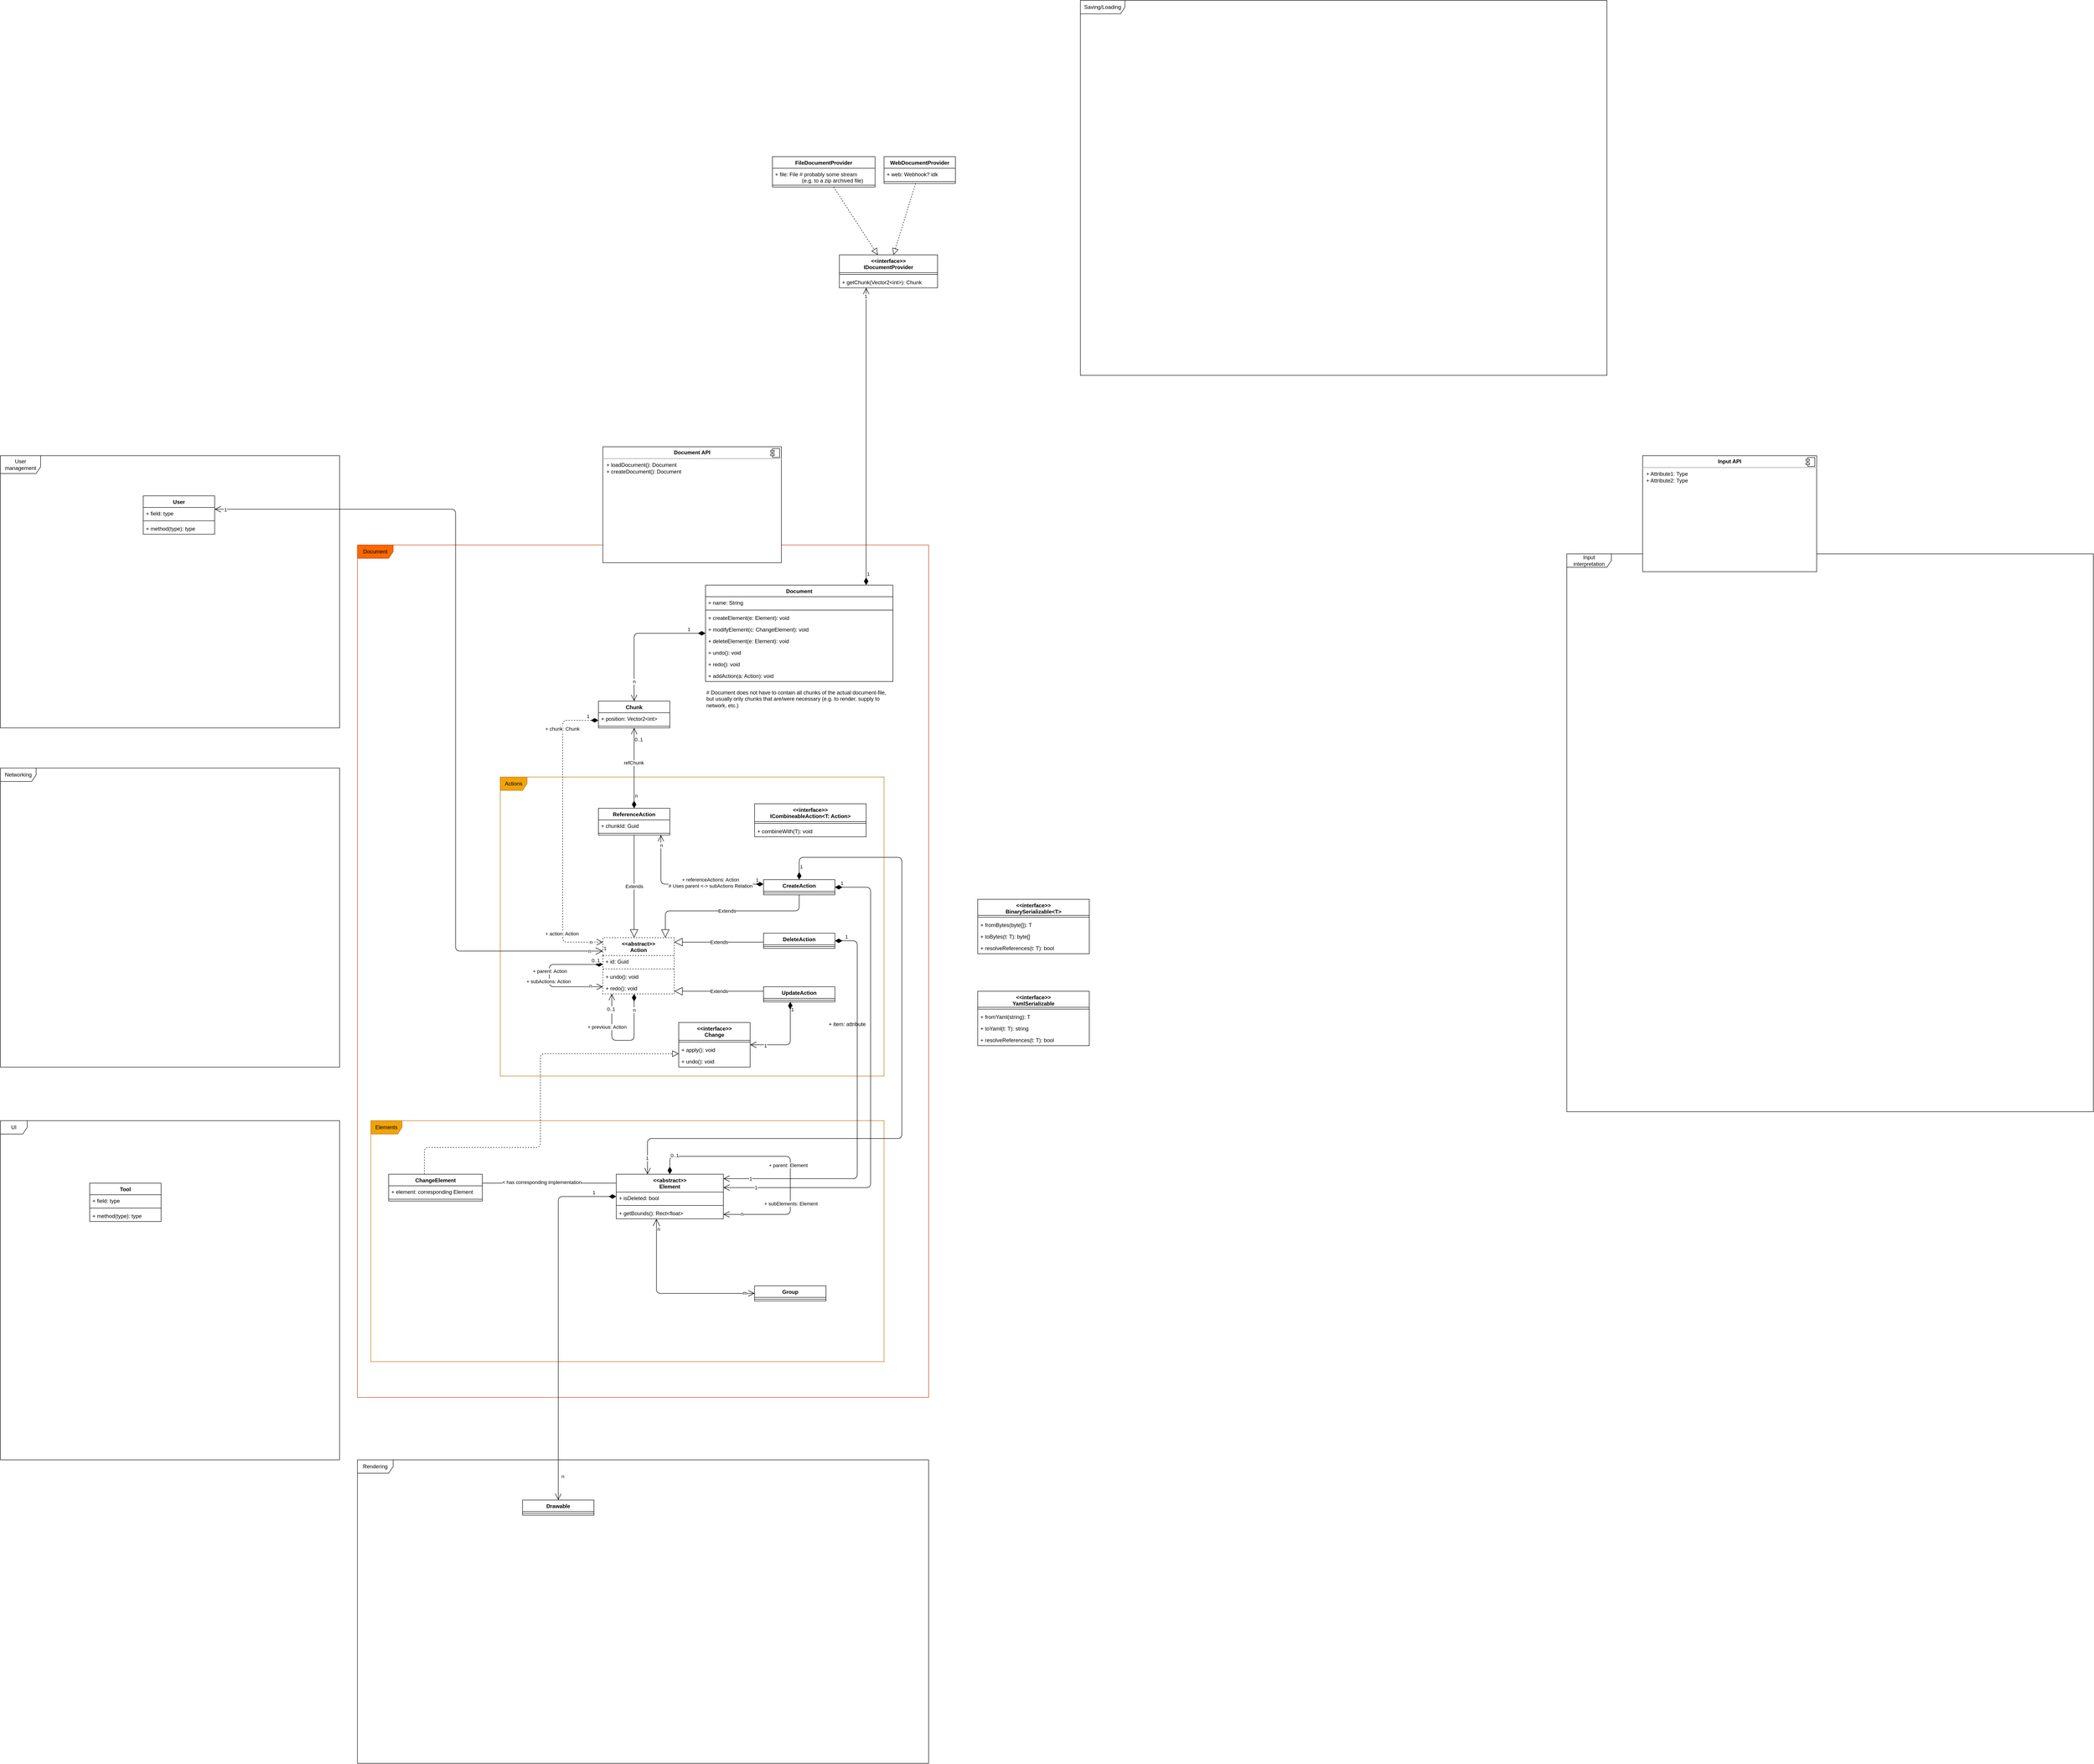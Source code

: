 <mxfile
  version="14.7.4"
  type="embed"
><diagram id="23iRSUPoRavnBvh4doch" name="Page-1"><mxGraphModel
      dx="4006"
      dy="3493"
      grid="1"
      gridSize="10"
      guides="1"
      tooltips="1"
      connect="1"
      arrows="1"
      fold="1"
      page="0"
      pageScale="1"
      pageWidth="827"
      pageHeight="1169"
      math="0"
      shadow="0"
    ><root><mxCell id="0" /><mxCell id="1" parent="0" /><mxCell
          id="101"
          value="Document"
          style="shape=umlFrame;whiteSpace=wrap;html=1;width=80;height=30;fillColor=#fa6800;strokeColor=#C73500;fontColor=#000000;"
          parent="1"
          vertex="1"
        ><mxGeometry
            x="-520"
            y="-530"
            width="1280"
            height="1910"
            as="geometry"
          /></mxCell><mxCell
          id="161"
          value="Elements"
          style="shape=umlFrame;whiteSpace=wrap;html=1;width=70;height=30;fillColor=#f0a30a;strokeColor=#BD7000;fontColor=#000000;"
          parent="1"
          vertex="1"
        ><mxGeometry
            x="-490"
            y="760"
            width="1150"
            height="540"
            as="geometry"
          /></mxCell><mxCell
          id="156"
          value="Input interpretation"
          style="shape=umlFrame;whiteSpace=wrap;html=1;width=100;height=30;"
          parent="1"
          vertex="1"
        ><mxGeometry
            x="2190"
            y="-510"
            width="1180"
            height="1250"
            as="geometry"
          /></mxCell><mxCell
          id="96"
          value="Rendering"
          style="shape=umlFrame;whiteSpace=wrap;html=1;width=80;height=30;"
          parent="1"
          vertex="1"
        ><mxGeometry
            x="-520"
            y="1520"
            width="1280"
            height="680"
            as="geometry"
          /></mxCell><mxCell
          id="94"
          value="Actions"
          style="shape=umlFrame;whiteSpace=wrap;html=1;fillColor=#f0a30a;strokeColor=#BD7000;fontColor=#000000;"
          parent="1"
          vertex="1"
        ><mxGeometry
            x="-200"
            y="-10"
            width="860"
            height="670"
            as="geometry"
          /></mxCell><mxCell
          id="2"
          value="&lt;&lt;abstract&gt;&gt;&#10;Action"
          style="swimlane;fontStyle=1;align=center;verticalAlign=top;childLayout=stackLayout;horizontal=1;startSize=40;horizontalStack=0;resizeParent=1;resizeParentMax=0;resizeLast=0;collapsible=1;marginBottom=0;dashed=1;"
          parent="1"
          vertex="1"
        ><mxGeometry
            x="30"
            y="350"
            width="160"
            height="126"
            as="geometry"
          /></mxCell><mxCell
          id="3"
          value="+ id: Guid"
          style="text;strokeColor=none;fillColor=none;align=left;verticalAlign=top;spacingLeft=4;spacingRight=4;overflow=hidden;rotatable=0;points=[[0,0.5],[1,0.5]];portConstraint=eastwest;"
          parent="2"
          vertex="1"
        ><mxGeometry
            y="40"
            width="160"
            height="26"
            as="geometry"
          /></mxCell><mxCell
          id="4"
          value=""
          style="line;strokeWidth=1;fillColor=none;align=left;verticalAlign=middle;spacingTop=-1;spacingLeft=3;spacingRight=3;rotatable=0;labelPosition=right;points=[];portConstraint=eastwest;dashed=1;"
          parent="2"
          vertex="1"
        ><mxGeometry
            y="66"
            width="160"
            height="8"
            as="geometry"
          /></mxCell><mxCell
          id="5"
          value="+ undo(): void"
          style="text;strokeColor=none;fillColor=none;align=left;verticalAlign=top;spacingLeft=4;spacingRight=4;overflow=hidden;rotatable=0;points=[[0,0.5],[1,0.5]];portConstraint=eastwest;"
          parent="2"
          vertex="1"
        ><mxGeometry
            y="74"
            width="160"
            height="26"
            as="geometry"
          /></mxCell><mxCell
          id="32"
          value="+ redo(): void"
          style="text;strokeColor=none;fillColor=none;align=left;verticalAlign=top;spacingLeft=4;spacingRight=4;overflow=hidden;rotatable=0;points=[[0,0.5],[1,0.5]];portConstraint=eastwest;"
          parent="2"
          vertex="1"
        ><mxGeometry
            y="100"
            width="160"
            height="26"
            as="geometry"
          /></mxCell><mxCell
          id="6"
          value="ReferenceAction"
          style="swimlane;fontStyle=1;align=center;verticalAlign=top;childLayout=stackLayout;horizontal=1;startSize=26;horizontalStack=0;resizeParent=1;resizeParentMax=0;resizeLast=0;collapsible=1;marginBottom=0;"
          parent="1"
          vertex="1"
        ><mxGeometry
            x="20"
            y="60"
            width="160"
            height="60"
            as="geometry"
          /></mxCell><mxCell
          id="190"
          value="+ chunkId: Guid"
          style="text;strokeColor=none;fillColor=none;align=left;verticalAlign=top;spacingLeft=4;spacingRight=4;overflow=hidden;rotatable=0;points=[[0,0.5],[1,0.5]];portConstraint=eastwest;"
          vertex="1"
          parent="6"
        ><mxGeometry
            y="26"
            width="160"
            height="26"
            as="geometry"
          /></mxCell><mxCell
          id="8"
          value=""
          style="line;strokeWidth=1;fillColor=none;align=left;verticalAlign=middle;spacingTop=-1;spacingLeft=3;spacingRight=3;rotatable=0;labelPosition=right;points=[];portConstraint=eastwest;"
          parent="6"
          vertex="1"
        ><mxGeometry
            y="52"
            width="160"
            height="8"
            as="geometry"
          /></mxCell><mxCell
          id="10"
          value="CreateAction"
          style="swimlane;fontStyle=1;align=center;verticalAlign=top;childLayout=stackLayout;horizontal=1;startSize=26;horizontalStack=0;resizeParent=1;resizeParentMax=0;resizeLast=0;collapsible=1;marginBottom=0;"
          parent="1"
          vertex="1"
        ><mxGeometry
            x="390"
            y="220"
            width="160"
            height="34"
            as="geometry"
          /></mxCell><mxCell
          id="12"
          value=""
          style="line;strokeWidth=1;fillColor=none;align=left;verticalAlign=middle;spacingTop=-1;spacingLeft=3;spacingRight=3;rotatable=0;labelPosition=right;points=[];portConstraint=eastwest;"
          parent="10"
          vertex="1"
        ><mxGeometry
            y="26"
            width="160"
            height="8"
            as="geometry"
          /></mxCell><mxCell
          id="14"
          value="UpdateAction"
          style="swimlane;fontStyle=1;align=center;verticalAlign=top;childLayout=stackLayout;horizontal=1;startSize=26;horizontalStack=0;resizeParent=1;resizeParentMax=0;resizeLast=0;collapsible=1;marginBottom=0;"
          parent="1"
          vertex="1"
        ><mxGeometry
            x="390"
            y="460"
            width="160"
            height="34"
            as="geometry"
          /></mxCell><mxCell
          id="16"
          value=""
          style="line;strokeWidth=1;fillColor=none;align=left;verticalAlign=middle;spacingTop=-1;spacingLeft=3;spacingRight=3;rotatable=0;labelPosition=right;points=[];portConstraint=eastwest;"
          parent="14"
          vertex="1"
        ><mxGeometry
            y="26"
            width="160"
            height="8"
            as="geometry"
          /></mxCell><mxCell
          id="18"
          value="DeleteAction"
          style="swimlane;fontStyle=1;align=center;verticalAlign=top;childLayout=stackLayout;horizontal=1;startSize=26;horizontalStack=0;resizeParent=1;resizeParentMax=0;resizeLast=0;collapsible=1;marginBottom=0;"
          parent="1"
          vertex="1"
        ><mxGeometry
            x="390"
            y="340"
            width="160"
            height="34"
            as="geometry"
          /></mxCell><mxCell
          id="20"
          value=""
          style="line;strokeWidth=1;fillColor=none;align=left;verticalAlign=middle;spacingTop=-1;spacingLeft=3;spacingRight=3;rotatable=0;labelPosition=right;points=[];portConstraint=eastwest;"
          parent="18"
          vertex="1"
        ><mxGeometry
            y="26"
            width="160"
            height="8"
            as="geometry"
          /></mxCell><mxCell
          id="24"
          value="Extends"
          style="endArrow=block;endSize=16;endFill=0;html=1;edgeStyle=orthogonalEdgeStyle;"
          parent="1"
          source="18"
          target="2"
          edge="1"
        ><mxGeometry width="160" relative="1" as="geometry"><mxPoint
              x="140"
              y="450"
              as="sourcePoint"
            /><mxPoint x="200" y="362" as="targetPoint" /><Array
              as="points"
            ><mxPoint x="350" y="360" /><mxPoint
                x="350"
                y="360"
              /></Array></mxGeometry></mxCell><mxCell
          id="25"
          value="Extends"
          style="endArrow=block;endSize=16;endFill=0;html=1;edgeStyle=orthogonalEdgeStyle;"
          parent="1"
          source="10"
          target="2"
          edge="1"
        ><mxGeometry width="160" relative="1" as="geometry"><mxPoint
              x="400"
              y="371.5"
              as="sourcePoint"
            /><mxPoint x="210" y="371.5" as="targetPoint" /><Array
              as="points"
            ><mxPoint x="470" y="290" /><mxPoint
                x="170"
                y="290"
              /></Array></mxGeometry></mxCell><mxCell
          id="26"
          value="Extends"
          style="endArrow=block;endSize=16;endFill=0;html=1;edgeStyle=orthogonalEdgeStyle;"
          parent="1"
          source="14"
          target="2"
          edge="1"
        ><mxGeometry width="160" relative="1" as="geometry"><mxPoint
              x="380"
              y="470"
              as="sourcePoint"
            /><mxPoint x="210" y="371.5" as="targetPoint" /><Array
              as="points"
            ><mxPoint x="240" y="470" /><mxPoint
                x="240"
                y="470"
              /></Array></mxGeometry></mxCell><mxCell
          id="37"
          value="&lt;&lt;interface&gt;&gt;&#10;ICombineableAction&lt;T: Action&gt;"
          style="swimlane;fontStyle=1;align=center;verticalAlign=top;childLayout=stackLayout;horizontal=1;startSize=40;horizontalStack=0;resizeParent=1;resizeParentMax=0;resizeLast=0;collapsible=1;marginBottom=0;"
          parent="1"
          vertex="1"
        ><mxGeometry
            x="370"
            y="50"
            width="250"
            height="74"
            as="geometry"
          /></mxCell><mxCell
          id="39"
          value=""
          style="line;strokeWidth=1;fillColor=none;align=left;verticalAlign=middle;spacingTop=-1;spacingLeft=3;spacingRight=3;rotatable=0;labelPosition=right;points=[];portConstraint=eastwest;"
          parent="37"
          vertex="1"
        ><mxGeometry
            y="40"
            width="250"
            height="8"
            as="geometry"
          /></mxCell><mxCell
          id="40"
          value="+ combineWith(T): void"
          style="text;strokeColor=none;fillColor=none;align=left;verticalAlign=top;spacingLeft=4;spacingRight=4;overflow=hidden;rotatable=0;points=[[0,0.5],[1,0.5]];portConstraint=eastwest;"
          parent="37"
          vertex="1"
        ><mxGeometry
            y="48"
            width="250"
            height="26"
            as="geometry"
          /></mxCell><mxCell
          id="30"
          value="0..1"
          style="endArrow=open;html=1;endSize=12;startArrow=diamondThin;startSize=14;startFill=1;edgeStyle=orthogonalEdgeStyle;align=left;verticalAlign=bottom;"
          parent="1"
          source="2"
          target="2"
          edge="1"
        ><mxGeometry x="-0.815" relative="1" as="geometry"><mxPoint
              x="260"
              y="370"
              as="sourcePoint"
            /><mxPoint x="10" y="480" as="targetPoint" /><Array
              as="points"
            ><mxPoint x="-90" y="410" /><mxPoint
                x="-90"
                y="460"
              /></Array><mxPoint as="offset" /></mxGeometry></mxCell><mxCell
          id="31"
          value="+ subActions: Action"
          style="edgeLabel;html=1;align=center;verticalAlign=middle;resizable=0;points=[];"
          parent="30"
          vertex="1"
          connectable="0"
        ><mxGeometry x="0.086" y="-2" relative="1" as="geometry"><mxPoint
              as="offset"
            /></mxGeometry></mxCell><mxCell
          id="46"
          value="n"
          style="edgeLabel;html=1;align=center;verticalAlign=middle;resizable=0;points=[];"
          parent="30"
          vertex="1"
          connectable="0"
        ><mxGeometry x="0.858" y="2" relative="1" as="geometry"><mxPoint
              x="-8"
              as="offset"
            /></mxGeometry></mxCell><mxCell
          id="65"
          value="+ parent: Action"
          style="edgeLabel;html=1;align=center;verticalAlign=middle;resizable=0;points=[];"
          parent="30"
          vertex="1"
          connectable="0"
        ><mxGeometry x="-0.072" y="1" relative="1" as="geometry"><mxPoint
              as="offset"
            /></mxGeometry></mxCell><mxCell
          id="47"
          value=""
          style="endArrow=open;html=1;endSize=12;startArrow=diamondThin;startSize=14;startFill=1;edgeStyle=orthogonalEdgeStyle;align=left;verticalAlign=bottom;"
          parent="1"
          source="2"
          target="2"
          edge="1"
        ><mxGeometry x="-0.346" relative="1" as="geometry"><mxPoint
              x="-70"
              y="360"
              as="sourcePoint"
            /><mxPoint x="90" y="360" as="targetPoint" /><Array
              as="points"
            ><mxPoint x="100" y="580" /><mxPoint
                x="50"
                y="580"
              /></Array><mxPoint as="offset" /></mxGeometry></mxCell><mxCell
          id="48"
          value="+ previous: Action"
          style="edgeLabel;html=1;align=center;verticalAlign=middle;resizable=0;points=[];"
          parent="47"
          vertex="1"
          connectable="0"
        ><mxGeometry x="0.062" relative="1" as="geometry"><mxPoint
              x="-28"
              y="-30"
              as="offset"
            /></mxGeometry></mxCell><mxCell
          id="49"
          value="n"
          style="edgeLabel;html=1;align=center;verticalAlign=middle;resizable=0;points=[];"
          parent="47"
          vertex="1"
          connectable="0"
        ><mxGeometry x="-0.839" relative="1" as="geometry"><mxPoint
              y="15"
              as="offset"
            /></mxGeometry></mxCell><mxCell
          id="50"
          value="1"
          style="edgeLabel;html=1;align=center;verticalAlign=middle;resizable=0;points=[];"
          parent="47"
          vertex="1"
          connectable="0"
        ><mxGeometry x="0.796" y="1" relative="1" as="geometry"><mxPoint
              y="10"
              as="offset"
            /></mxGeometry></mxCell><mxCell
          id="64"
          value="0..1"
          style="edgeLabel;html=1;align=center;verticalAlign=middle;resizable=0;points=[];"
          parent="47"
          vertex="1"
          connectable="0"
        ><mxGeometry x="0.738" y="2" relative="1" as="geometry"><mxPoint
              as="offset"
            /></mxGeometry></mxCell><mxCell
          id="51"
          value="Chunk"
          style="swimlane;fontStyle=1;align=center;verticalAlign=top;childLayout=stackLayout;horizontal=1;startSize=26;horizontalStack=0;resizeParent=1;resizeParentMax=0;resizeLast=0;collapsible=1;marginBottom=0;"
          parent="1"
          vertex="1"
        ><mxGeometry
            x="20"
            y="-180"
            width="160"
            height="60"
            as="geometry"
          /></mxCell><mxCell
          id="52"
          value="+ position: Vector2&lt;int&gt;"
          style="text;strokeColor=none;fillColor=none;align=left;verticalAlign=top;spacingLeft=4;spacingRight=4;overflow=hidden;rotatable=0;points=[[0,0.5],[1,0.5]];portConstraint=eastwest;"
          parent="51"
          vertex="1"
        ><mxGeometry
            y="26"
            width="160"
            height="26"
            as="geometry"
          /></mxCell><mxCell
          id="53"
          value=""
          style="line;strokeWidth=1;fillColor=none;align=left;verticalAlign=middle;spacingTop=-1;spacingLeft=3;spacingRight=3;rotatable=0;labelPosition=right;points=[];portConstraint=eastwest;"
          parent="51"
          vertex="1"
        ><mxGeometry
            y="52"
            width="160"
            height="8"
            as="geometry"
          /></mxCell><mxCell
          id="55"
          value="Extends"
          style="endArrow=block;endSize=16;endFill=0;html=1;edgeStyle=orthogonalEdgeStyle;"
          parent="1"
          source="6"
          target="2"
          edge="1"
        ><mxGeometry width="160" relative="1" as="geometry"><mxPoint
              x="-70"
              y="170"
              as="sourcePoint"
            /><mxPoint x="-70" y="450" as="targetPoint" /><Array
              as="points"
            ><mxPoint x="100" y="300" /><mxPoint
                x="100"
                y="300"
              /></Array></mxGeometry></mxCell><mxCell
          id="56"
          value="n"
          style="endArrow=open;html=1;endSize=12;startArrow=diamondThin;startSize=14;startFill=1;edgeStyle=orthogonalEdgeStyle;align=left;verticalAlign=bottom;"
          parent="1"
          source="6"
          target="51"
          edge="1"
        ><mxGeometry x="-0.783" relative="1" as="geometry"><mxPoint
              x="60"
              y="-60"
              as="sourcePoint"
            /><mxPoint x="270" y="-150" as="targetPoint" /><mxPoint
              as="offset"
            /></mxGeometry></mxCell><mxCell
          id="59"
          value="0..1"
          style="edgeLabel;html=1;align=center;verticalAlign=middle;resizable=0;points=[];"
          parent="56"
          vertex="1"
          connectable="0"
        ><mxGeometry x="0.715" relative="1" as="geometry"><mxPoint
              x="10"
              as="offset"
            /></mxGeometry></mxCell><mxCell
          id="87"
          value="refChunk"
          style="edgeLabel;html=1;align=center;verticalAlign=middle;resizable=0;points=[];"
          parent="56"
          vertex="1"
          connectable="0"
        ><mxGeometry x="0.141" y="1" relative="1" as="geometry"><mxPoint
              as="offset"
            /></mxGeometry></mxCell><mxCell
          id="57"
          value="1"
          style="endArrow=open;html=1;endSize=12;startArrow=diamondThin;startSize=14;startFill=1;edgeStyle=orthogonalEdgeStyle;align=left;verticalAlign=bottom;dashed=1;"
          parent="1"
          source="51"
          target="2"
          edge="1"
        ><mxGeometry x="-0.915" relative="1" as="geometry"><mxPoint
              x="80"
              y="10"
              as="sourcePoint"
            /><mxPoint x="240" y="10" as="targetPoint" /><Array
              as="points"
            ><mxPoint x="-60" y="-137" /><mxPoint
                x="-60"
                y="360"
              /></Array><mxPoint as="offset" /></mxGeometry></mxCell><mxCell
          id="58"
          value="n"
          style="edgeLabel;html=1;align=center;verticalAlign=middle;resizable=0;points=[];"
          parent="57"
          vertex="1"
          connectable="0"
        ><mxGeometry x="0.918" relative="1" as="geometry"><mxPoint
              as="offset"
            /></mxGeometry></mxCell><mxCell
          id="66"
          value="+ chunk: Chunk"
          style="edgeLabel;html=1;align=center;verticalAlign=middle;resizable=0;points=[];"
          parent="57"
          vertex="1"
          connectable="0"
        ><mxGeometry x="-0.705" y="-1" relative="1" as="geometry"><mxPoint
              as="offset"
            /></mxGeometry></mxCell><mxCell
          id="67"
          value="+ action: Action"
          style="edgeLabel;html=1;align=center;verticalAlign=middle;resizable=0;points=[];"
          parent="57"
          vertex="1"
          connectable="0"
        ><mxGeometry x="0.671" y="-2" relative="1" as="geometry"><mxPoint
              as="offset"
            /></mxGeometry></mxCell><mxCell
          id="68"
          value="&lt;&lt;abstract&gt;&gt;&#10;Element"
          style="swimlane;fontStyle=1;align=center;verticalAlign=top;childLayout=stackLayout;horizontal=1;startSize=40;horizontalStack=0;resizeParent=1;resizeParentMax=0;resizeLast=0;collapsible=1;marginBottom=0;"
          parent="1"
          vertex="1"
        ><mxGeometry
            x="60"
            y="880"
            width="240"
            height="100"
            as="geometry"
          /></mxCell><mxCell
          id="138"
          value="+ isDeleted: bool"
          style="text;strokeColor=none;fillColor=none;align=left;verticalAlign=top;spacingLeft=4;spacingRight=4;overflow=hidden;rotatable=0;points=[[0,0.5],[1,0.5]];portConstraint=eastwest;"
          parent="68"
          vertex="1"
        ><mxGeometry
            y="40"
            width="240"
            height="26"
            as="geometry"
          /></mxCell><mxCell
          id="70"
          value=""
          style="line;strokeWidth=1;fillColor=none;align=left;verticalAlign=middle;spacingTop=-1;spacingLeft=3;spacingRight=3;rotatable=0;labelPosition=right;points=[];portConstraint=eastwest;"
          parent="68"
          vertex="1"
        ><mxGeometry
            y="66"
            width="240"
            height="8"
            as="geometry"
          /></mxCell><mxCell
          id="86"
          value="+ getBounds(): Rect&lt;float&gt;"
          style="text;strokeColor=none;fillColor=none;align=left;verticalAlign=top;spacingLeft=4;spacingRight=4;overflow=hidden;rotatable=0;points=[[0,0.5],[1,0.5]];portConstraint=eastwest;"
          parent="68"
          vertex="1"
        ><mxGeometry
            y="74"
            width="240"
            height="26"
            as="geometry"
          /></mxCell><mxCell
          id="74"
          value="1"
          style="endArrow=open;html=1;endSize=12;startArrow=diamondThin;startSize=14;startFill=1;edgeStyle=orthogonalEdgeStyle;align=left;verticalAlign=bottom;"
          parent="1"
          source="18"
          target="68"
          edge="1"
        ><mxGeometry x="-0.953" relative="1" as="geometry"><mxPoint
              x="150"
              y="700"
              as="sourcePoint"
            /><mxPoint x="310" y="700" as="targetPoint" /><Array
              as="points"
            ><mxPoint x="600" y="357" /><mxPoint
                x="600"
                y="890"
              /></Array><mxPoint as="offset" /></mxGeometry></mxCell><mxCell
          id="75"
          value="1"
          style="edgeLabel;html=1;align=center;verticalAlign=middle;resizable=0;points=[];"
          parent="74"
          vertex="1"
          connectable="0"
        ><mxGeometry x="0.885" relative="1" as="geometry"><mxPoint
              x="10"
              as="offset"
            /></mxGeometry></mxCell><mxCell
          id="76"
          value="0..1"
          style="endArrow=open;html=1;endSize=12;startArrow=diamondThin;startSize=14;startFill=1;edgeStyle=orthogonalEdgeStyle;align=left;verticalAlign=bottom;"
          parent="1"
          source="68"
          target="68"
          edge="1"
        ><mxGeometry x="-0.886" relative="1" as="geometry"><mxPoint
              x="90"
              y="750"
              as="sourcePoint"
            /><mxPoint x="250" y="750" as="targetPoint" /><Array
              as="points"
            ><mxPoint x="180" y="840" /><mxPoint x="450" y="840" /><mxPoint
                x="450"
                y="970"
              /></Array><mxPoint as="offset" /></mxGeometry></mxCell><mxCell
          id="77"
          value="n"
          style="edgeLabel;html=1;align=center;verticalAlign=middle;resizable=0;points=[];"
          parent="76"
          vertex="1"
          connectable="0"
        ><mxGeometry x="0.859" y="-1" relative="1" as="geometry"><mxPoint
              as="offset"
            /></mxGeometry></mxCell><mxCell
          id="78"
          value="+ parent: Element"
          style="edgeLabel;html=1;align=center;verticalAlign=middle;resizable=0;points=[];"
          parent="76"
          vertex="1"
          connectable="0"
        ><mxGeometry x="-0.071" y="-1" relative="1" as="geometry"><mxPoint
              x="31"
              y="19"
              as="offset"
            /></mxGeometry></mxCell><mxCell
          id="79"
          value="+ subElements: Element"
          style="edgeLabel;html=1;align=center;verticalAlign=middle;resizable=0;points=[];"
          parent="76"
          vertex="1"
          connectable="0"
        ><mxGeometry x="0.059" y="1" relative="1" as="geometry"><mxPoint
              y="103"
              as="offset"
            /></mxGeometry></mxCell><mxCell
          id="80"
          value="Drawable"
          style="swimlane;fontStyle=1;align=center;verticalAlign=top;childLayout=stackLayout;horizontal=1;startSize=26;horizontalStack=0;resizeParent=1;resizeParentMax=0;resizeLast=0;collapsible=1;marginBottom=0;"
          parent="1"
          vertex="1"
        ><mxGeometry
            x="-150"
            y="1610"
            width="160"
            height="34"
            as="geometry"
          /></mxCell><mxCell
          id="82"
          value=""
          style="line;strokeWidth=1;fillColor=none;align=left;verticalAlign=middle;spacingTop=-1;spacingLeft=3;spacingRight=3;rotatable=0;labelPosition=right;points=[];portConstraint=eastwest;"
          parent="80"
          vertex="1"
        ><mxGeometry
            y="26"
            width="160"
            height="8"
            as="geometry"
          /></mxCell><mxCell
          id="84"
          value="1"
          style="endArrow=open;html=1;endSize=12;startArrow=diamondThin;startSize=14;startFill=1;edgeStyle=orthogonalEdgeStyle;align=left;verticalAlign=bottom;"
          parent="1"
          source="68"
          target="80"
          edge="1"
        ><mxGeometry x="-0.863" relative="1" as="geometry"><mxPoint
              x="-150"
              y="760"
              as="sourcePoint"
            /><mxPoint x="10" y="760" as="targetPoint" /><mxPoint
              as="offset"
            /></mxGeometry></mxCell><mxCell
          id="85"
          value="n"
          style="edgeLabel;html=1;align=center;verticalAlign=middle;resizable=0;points=[];"
          parent="84"
          vertex="1"
          connectable="0"
        ><mxGeometry x="0.869" relative="1" as="geometry"><mxPoint
              x="10"
              as="offset"
            /></mxGeometry></mxCell><mxCell
          id="89"
          value="1"
          style="endArrow=open;html=1;endSize=12;startArrow=diamondThin;startSize=14;startFill=1;edgeStyle=orthogonalEdgeStyle;align=left;verticalAlign=bottom;"
          parent="1"
          source="10"
          target="6"
          edge="1"
        ><mxGeometry x="-0.888" relative="1" as="geometry"><mxPoint
              x="100"
              y="180"
              as="sourcePoint"
            /><mxPoint x="260" y="180" as="targetPoint" /><Array
              as="points"
            ><mxPoint x="160" y="230" /></Array><mxPoint
              as="offset"
            /></mxGeometry></mxCell><mxCell
          id="90"
          value="n"
          style="edgeLabel;html=1;align=center;verticalAlign=middle;resizable=0;points=[];"
          parent="89"
          vertex="1"
          connectable="0"
        ><mxGeometry x="0.864" y="-1" relative="1" as="geometry"><mxPoint
              as="offset"
            /></mxGeometry></mxCell><mxCell
          id="91"
          value="+ referenceActions: Action&lt;br&gt;# Uses parent &amp;lt;-&amp;gt; subActions Relation"
          style="edgeLabel;html=1;align=center;verticalAlign=middle;resizable=0;points=[];"
          parent="89"
          vertex="1"
          connectable="0"
        ><mxGeometry x="-0.255" y="-3" relative="1" as="geometry"><mxPoint
              x="7"
              as="offset"
            /></mxGeometry></mxCell><mxCell
          id="97"
          value="UI"
          style="shape=umlFrame;whiteSpace=wrap;html=1;"
          parent="1"
          vertex="1"
        ><mxGeometry
            x="-1320"
            y="760"
            width="760"
            height="760"
            as="geometry"
          /></mxCell><mxCell
          id="98"
          value="Networking"
          style="shape=umlFrame;whiteSpace=wrap;html=1;width=80;height=30;"
          parent="1"
          vertex="1"
        ><mxGeometry
            x="-1320"
            y="-30"
            width="760"
            height="670"
            as="geometry"
          /></mxCell><mxCell
          id="99"
          value="User management"
          style="shape=umlFrame;whiteSpace=wrap;html=1;width=90;height=40;"
          parent="1"
          vertex="1"
        ><mxGeometry
            x="-1320"
            y="-730"
            width="760"
            height="610"
            as="geometry"
          /></mxCell><mxCell
          id="100"
          value="Saving/Loading"
          style="shape=umlFrame;whiteSpace=wrap;html=1;width=100;height=30;"
          parent="1"
          vertex="1"
        ><mxGeometry
            x="1100"
            y="-1750"
            width="1180"
            height="840"
            as="geometry"
          /></mxCell><mxCell
          id="102"
          value="User"
          style="swimlane;fontStyle=1;align=center;verticalAlign=top;childLayout=stackLayout;horizontal=1;startSize=26;horizontalStack=0;resizeParent=1;resizeParentMax=0;resizeLast=0;collapsible=1;marginBottom=0;"
          parent="1"
          vertex="1"
        ><mxGeometry
            x="-1000"
            y="-640"
            width="160"
            height="86"
            as="geometry"
          /></mxCell><mxCell
          id="103"
          value="+ field: type"
          style="text;strokeColor=none;fillColor=none;align=left;verticalAlign=top;spacingLeft=4;spacingRight=4;overflow=hidden;rotatable=0;points=[[0,0.5],[1,0.5]];portConstraint=eastwest;"
          parent="102"
          vertex="1"
        ><mxGeometry
            y="26"
            width="160"
            height="26"
            as="geometry"
          /></mxCell><mxCell
          id="104"
          value=""
          style="line;strokeWidth=1;fillColor=none;align=left;verticalAlign=middle;spacingTop=-1;spacingLeft=3;spacingRight=3;rotatable=0;labelPosition=right;points=[];portConstraint=eastwest;"
          parent="102"
          vertex="1"
        ><mxGeometry
            y="52"
            width="160"
            height="8"
            as="geometry"
          /></mxCell><mxCell
          id="105"
          value="+ method(type): type"
          style="text;strokeColor=none;fillColor=none;align=left;verticalAlign=top;spacingLeft=4;spacingRight=4;overflow=hidden;rotatable=0;points=[[0,0.5],[1,0.5]];portConstraint=eastwest;"
          parent="102"
          vertex="1"
        ><mxGeometry
            y="60"
            width="160"
            height="26"
            as="geometry"
          /></mxCell><mxCell
          id="106"
          value="1"
          style="endArrow=open;html=1;endSize=12;startArrow=open;startSize=14;startFill=0;edgeStyle=orthogonalEdgeStyle;align=left;verticalAlign=bottom;"
          parent="1"
          source="2"
          target="102"
          edge="1"
        ><mxGeometry x="-1" y="3" relative="1" as="geometry"><mxPoint
              x="30"
              y="-120"
              as="sourcePoint"
            /><mxPoint x="190" y="-120" as="targetPoint" /><Array
              as="points"
            ><mxPoint x="-300" y="380" /><mxPoint
                x="-300"
                y="-610"
              /></Array></mxGeometry></mxCell><mxCell
          id="107"
          value="1"
          style="edgeLabel;html=1;align=center;verticalAlign=middle;resizable=0;points=[];"
          parent="106"
          vertex="1"
          connectable="0"
        ><mxGeometry x="0.974" y="1" relative="1" as="geometry"><mxPoint
              as="offset"
            /></mxGeometry></mxCell><mxCell
          id="108"
          value="n"
          style="edgeLabel;html=1;align=center;verticalAlign=middle;resizable=0;points=[];"
          parent="106"
          vertex="1"
          connectable="0"
        ><mxGeometry x="-0.967" relative="1" as="geometry"><mxPoint
              as="offset"
            /></mxGeometry></mxCell><mxCell
          id="109"
          value="Document"
          style="swimlane;fontStyle=1;align=center;verticalAlign=top;childLayout=stackLayout;horizontal=1;startSize=26;horizontalStack=0;resizeParent=1;resizeParentMax=0;resizeLast=0;collapsible=1;marginBottom=0;"
          parent="1"
          vertex="1"
        ><mxGeometry
            x="260"
            y="-440"
            width="420"
            height="216"
            as="geometry"
          /></mxCell><mxCell
          id="110"
          value="+ name: String"
          style="text;strokeColor=none;fillColor=none;align=left;verticalAlign=top;spacingLeft=4;spacingRight=4;overflow=hidden;rotatable=0;points=[[0,0.5],[1,0.5]];portConstraint=eastwest;"
          parent="109"
          vertex="1"
        ><mxGeometry
            y="26"
            width="420"
            height="26"
            as="geometry"
          /></mxCell><mxCell
          id="111"
          value=""
          style="line;strokeWidth=1;fillColor=none;align=left;verticalAlign=middle;spacingTop=-1;spacingLeft=3;spacingRight=3;rotatable=0;labelPosition=right;points=[];portConstraint=eastwest;"
          parent="109"
          vertex="1"
        ><mxGeometry
            y="52"
            width="420"
            height="8"
            as="geometry"
          /></mxCell><mxCell
          id="159"
          value="+ createElement(e: Element): void"
          style="text;strokeColor=none;fillColor=none;align=left;verticalAlign=top;spacingLeft=4;spacingRight=4;overflow=hidden;rotatable=0;points=[[0,0.5],[1,0.5]];portConstraint=eastwest;"
          parent="109"
          vertex="1"
        ><mxGeometry
            y="60"
            width="420"
            height="26"
            as="geometry"
          /></mxCell><mxCell
          id="160"
          value="+ modifyElement(c: ChangeElement): void"
          style="text;strokeColor=none;fillColor=none;align=left;verticalAlign=top;spacingLeft=4;spacingRight=4;overflow=hidden;rotatable=0;points=[[0,0.5],[1,0.5]];portConstraint=eastwest;"
          parent="109"
          vertex="1"
        ><mxGeometry
            y="86"
            width="420"
            height="26"
            as="geometry"
          /></mxCell><mxCell
          id="162"
          value="+ deleteElement(e: Element): void"
          style="text;strokeColor=none;fillColor=none;align=left;verticalAlign=top;spacingLeft=4;spacingRight=4;overflow=hidden;rotatable=0;points=[[0,0.5],[1,0.5]];portConstraint=eastwest;"
          parent="109"
          vertex="1"
        ><mxGeometry
            y="112"
            width="420"
            height="26"
            as="geometry"
          /></mxCell><mxCell
          id="163"
          value="+ undo(): void"
          style="text;strokeColor=none;fillColor=none;align=left;verticalAlign=top;spacingLeft=4;spacingRight=4;overflow=hidden;rotatable=0;points=[[0,0.5],[1,0.5]];portConstraint=eastwest;"
          parent="109"
          vertex="1"
        ><mxGeometry
            y="138"
            width="420"
            height="26"
            as="geometry"
          /></mxCell><mxCell
          id="164"
          value="+ redo(): void"
          style="text;strokeColor=none;fillColor=none;align=left;verticalAlign=top;spacingLeft=4;spacingRight=4;overflow=hidden;rotatable=0;points=[[0,0.5],[1,0.5]];portConstraint=eastwest;"
          parent="109"
          vertex="1"
        ><mxGeometry
            y="164"
            width="420"
            height="26"
            as="geometry"
          /></mxCell><mxCell
          id="165"
          value="+ addAction(a: Action): void"
          style="text;strokeColor=none;fillColor=none;align=left;verticalAlign=top;spacingLeft=4;spacingRight=4;overflow=hidden;rotatable=0;points=[[0,0.5],[1,0.5]];portConstraint=eastwest;"
          parent="109"
          vertex="1"
        ><mxGeometry
            y="190"
            width="420"
            height="26"
            as="geometry"
          /></mxCell><mxCell
          id="113"
          value="1"
          style="endArrow=open;html=1;endSize=12;startArrow=diamondThin;startSize=14;startFill=1;edgeStyle=orthogonalEdgeStyle;align=left;verticalAlign=bottom;"
          parent="1"
          source="109"
          target="51"
          edge="1"
        ><mxGeometry x="-0.728" relative="1" as="geometry"><mxPoint
              x="280"
              y="-20"
              as="sourcePoint"
            /><mxPoint x="440" y="-20" as="targetPoint" /><mxPoint
              as="offset"
            /></mxGeometry></mxCell><mxCell
          id="114"
          value="n"
          style="edgeLabel;html=1;align=center;verticalAlign=middle;resizable=0;points=[];"
          parent="113"
          vertex="1"
          connectable="0"
        ><mxGeometry x="0.582" relative="1" as="geometry"><mxPoint
              y="21"
              as="offset"
            /></mxGeometry></mxCell><mxCell
          id="115"
          value="Group"
          style="swimlane;fontStyle=1;align=center;verticalAlign=top;childLayout=stackLayout;horizontal=1;startSize=26;horizontalStack=0;resizeParent=1;resizeParentMax=0;resizeLast=0;collapsible=1;marginBottom=0;"
          parent="1"
          vertex="1"
        ><mxGeometry
            x="370"
            y="1130"
            width="160"
            height="34"
            as="geometry"
          /></mxCell><mxCell
          id="117"
          value=""
          style="line;strokeWidth=1;fillColor=none;align=left;verticalAlign=middle;spacingTop=-1;spacingLeft=3;spacingRight=3;rotatable=0;labelPosition=right;points=[];portConstraint=eastwest;"
          parent="115"
          vertex="1"
        ><mxGeometry
            y="26"
            width="160"
            height="8"
            as="geometry"
          /></mxCell><mxCell
          id="119"
          value="n"
          style="endArrow=open;html=1;endSize=12;startArrow=open;startSize=14;startFill=0;edgeStyle=orthogonalEdgeStyle;align=left;verticalAlign=bottom;"
          parent="1"
          source="68"
          target="115"
          edge="1"
        ><mxGeometry x="-0.835" relative="1" as="geometry"><mxPoint
              x="700"
              y="1160"
              as="sourcePoint"
            /><mxPoint x="680" y="680" as="targetPoint" /><Array
              as="points"
            ><mxPoint x="150" y="1147" /></Array><mxPoint
              as="offset"
            /></mxGeometry></mxCell><mxCell
          id="120"
          value="n"
          style="edgeLabel;html=1;align=center;verticalAlign=middle;resizable=0;points=[];"
          parent="119"
          vertex="1"
          connectable="0"
        ><mxGeometry x="0.882" y="-1" relative="1" as="geometry"><mxPoint
              as="offset"
            /></mxGeometry></mxCell><mxCell
          id="121"
          value="m"
          style="edgeLabel;html=1;align=center;verticalAlign=middle;resizable=0;points=[];"
          parent="119"
          vertex="1"
          connectable="0"
        ><mxGeometry x="0.887" y="1" relative="1" as="geometry"><mxPoint
              as="offset"
            /></mxGeometry></mxCell><mxCell
          id="122"
          value="&lt;&lt;interface&gt;&gt;&#10;Change"
          style="swimlane;fontStyle=1;align=center;verticalAlign=top;childLayout=stackLayout;horizontal=1;startSize=40;horizontalStack=0;resizeParent=1;resizeParentMax=0;resizeLast=0;collapsible=1;marginBottom=0;"
          parent="1"
          vertex="1"
        ><mxGeometry
            x="200"
            y="540"
            width="160"
            height="100"
            as="geometry"
          /></mxCell><mxCell
          id="124"
          value=""
          style="line;strokeWidth=1;fillColor=none;align=left;verticalAlign=middle;spacingTop=-1;spacingLeft=3;spacingRight=3;rotatable=0;labelPosition=right;points=[];portConstraint=eastwest;"
          parent="122"
          vertex="1"
        ><mxGeometry
            y="40"
            width="160"
            height="8"
            as="geometry"
          /></mxCell><mxCell
          id="125"
          value="+ apply(): void"
          style="text;strokeColor=none;fillColor=none;align=left;verticalAlign=top;spacingLeft=4;spacingRight=4;overflow=hidden;rotatable=0;points=[[0,0.5],[1,0.5]];portConstraint=eastwest;"
          parent="122"
          vertex="1"
        ><mxGeometry
            y="48"
            width="160"
            height="26"
            as="geometry"
          /></mxCell><mxCell
          id="130"
          value="+ undo(): void"
          style="text;strokeColor=none;fillColor=none;align=left;verticalAlign=top;spacingLeft=4;spacingRight=4;overflow=hidden;rotatable=0;points=[[0,0.5],[1,0.5]];portConstraint=eastwest;"
          parent="122"
          vertex="1"
        ><mxGeometry
            y="74"
            width="160"
            height="26"
            as="geometry"
          /></mxCell><mxCell
          id="131"
          value="ChangeElement"
          style="swimlane;fontStyle=1;align=center;verticalAlign=top;childLayout=stackLayout;horizontal=1;startSize=26;horizontalStack=0;resizeParent=1;resizeParentMax=0;resizeLast=0;collapsible=1;marginBottom=0;"
          parent="1"
          vertex="1"
        ><mxGeometry
            x="-450"
            y="880"
            width="210"
            height="60"
            as="geometry"
          /></mxCell><mxCell
          id="144"
          value="+ element: corresponding Element"
          style="text;strokeColor=none;fillColor=none;align=left;verticalAlign=top;spacingLeft=4;spacingRight=4;overflow=hidden;rotatable=0;points=[[0,0.5],[1,0.5]];portConstraint=eastwest;"
          parent="131"
          vertex="1"
        ><mxGeometry
            y="26"
            width="210"
            height="26"
            as="geometry"
          /></mxCell><mxCell
          id="133"
          value=""
          style="line;strokeWidth=1;fillColor=none;align=left;verticalAlign=middle;spacingTop=-1;spacingLeft=3;spacingRight=3;rotatable=0;labelPosition=right;points=[];portConstraint=eastwest;"
          parent="131"
          vertex="1"
        ><mxGeometry
            y="52"
            width="210"
            height="8"
            as="geometry"
          /></mxCell><mxCell
          id="135"
          value=""
          style="endArrow=block;dashed=1;endFill=0;endSize=12;html=1;edgeStyle=orthogonalEdgeStyle;"
          parent="1"
          source="131"
          target="122"
          edge="1"
        ><mxGeometry width="160" relative="1" as="geometry"><mxPoint
              x="500"
              y="650"
              as="sourcePoint"
            /><mxPoint x="660" y="650" as="targetPoint" /><Array
              as="points"
            ><mxPoint x="-370" y="820" /><mxPoint x="-110" y="820" /><mxPoint
                x="-110"
                y="610"
              /></Array></mxGeometry></mxCell><mxCell
          id="136"
          value="1"
          style="endArrow=open;html=1;endSize=12;startArrow=diamondThin;startSize=14;startFill=1;edgeStyle=orthogonalEdgeStyle;align=left;verticalAlign=bottom;"
          parent="1"
          source="14"
          target="122"
          edge="1"
        ><mxGeometry x="-0.72" relative="1" as="geometry"><mxPoint
              x="500"
              y="650"
              as="sourcePoint"
            /><mxPoint x="660" y="650" as="targetPoint" /><Array
              as="points"
            ><mxPoint x="450" y="590" /></Array><mxPoint
              as="offset"
            /></mxGeometry></mxCell><mxCell
          id="139"
          value="1"
          style="edgeLabel;html=1;align=center;verticalAlign=middle;resizable=0;points=[];"
          parent="136"
          vertex="1"
          connectable="0"
        ><mxGeometry x="0.634" y="2" relative="1" as="geometry"><mxPoint
              as="offset"
            /></mxGeometry></mxCell><mxCell
          id="137"
          value="+ item: attribute"
          style="text;strokeColor=none;fillColor=none;align=left;verticalAlign=top;spacingLeft=4;spacingRight=4;overflow=hidden;rotatable=0;points=[[0,0.5],[1,0.5]];portConstraint=eastwest;"
          parent="1"
          vertex="1"
        ><mxGeometry
            x="530"
            y="530"
            width="100"
            height="26"
            as="geometry"
          /></mxCell><mxCell
          id="140"
          value=""
          style="endArrow=none;html=1;edgeStyle=orthogonalEdgeStyle;"
          parent="1"
          source="131"
          target="68"
          edge="1"
        ><mxGeometry relative="1" as="geometry"><mxPoint
              x="300"
              y="700"
              as="sourcePoint"
            /><mxPoint x="460" y="700" as="targetPoint" /><Array
              as="points"
            ><mxPoint x="-170" y="900" /><mxPoint
                x="-170"
                y="900"
              /></Array></mxGeometry></mxCell><mxCell
          id="143"
          value="&amp;lt; has corresponding implementation"
          style="edgeLabel;html=1;align=center;verticalAlign=middle;resizable=0;points=[];"
          parent="140"
          vertex="1"
          connectable="0"
        ><mxGeometry x="-0.117" y="2" relative="1" as="geometry"><mxPoint
              as="offset"
            /></mxGeometry></mxCell><mxCell
          id="147"
          value="Tool"
          style="swimlane;fontStyle=1;align=center;verticalAlign=top;childLayout=stackLayout;horizontal=1;startSize=26;horizontalStack=0;resizeParent=1;resizeParentMax=0;resizeLast=0;collapsible=1;marginBottom=0;"
          parent="1"
          vertex="1"
        ><mxGeometry
            x="-1120"
            y="900"
            width="160"
            height="86"
            as="geometry"
          /></mxCell><mxCell
          id="148"
          value="+ field: type"
          style="text;strokeColor=none;fillColor=none;align=left;verticalAlign=top;spacingLeft=4;spacingRight=4;overflow=hidden;rotatable=0;points=[[0,0.5],[1,0.5]];portConstraint=eastwest;"
          parent="147"
          vertex="1"
        ><mxGeometry
            y="26"
            width="160"
            height="26"
            as="geometry"
          /></mxCell><mxCell
          id="149"
          value=""
          style="line;strokeWidth=1;fillColor=none;align=left;verticalAlign=middle;spacingTop=-1;spacingLeft=3;spacingRight=3;rotatable=0;labelPosition=right;points=[];portConstraint=eastwest;"
          parent="147"
          vertex="1"
        ><mxGeometry
            y="52"
            width="160"
            height="8"
            as="geometry"
          /></mxCell><mxCell
          id="150"
          value="+ method(type): type"
          style="text;strokeColor=none;fillColor=none;align=left;verticalAlign=top;spacingLeft=4;spacingRight=4;overflow=hidden;rotatable=0;points=[[0,0.5],[1,0.5]];portConstraint=eastwest;"
          parent="147"
          vertex="1"
        ><mxGeometry
            y="60"
            width="160"
            height="26"
            as="geometry"
          /></mxCell><mxCell
          id="152"
          value="&lt;p style=&quot;margin: 0px ; margin-top: 6px ; text-align: center&quot;&gt;&lt;b&gt;Document API&lt;/b&gt;&lt;/p&gt;&lt;hr&gt;&lt;p style=&quot;margin: 0px ; margin-left: 8px&quot;&gt;+ loadDocument(): Document&lt;br&gt;+ createDocument(): Document&lt;/p&gt;"
          style="align=left;overflow=fill;html=1;dropTarget=0;"
          parent="1"
          vertex="1"
        ><mxGeometry
            x="30"
            y="-750"
            width="400"
            height="260"
            as="geometry"
          /></mxCell><mxCell
          id="153"
          value=""
          style="shape=component;jettyWidth=8;jettyHeight=4;"
          parent="152"
          vertex="1"
        ><mxGeometry
            x="1"
            width="20"
            height="20"
            relative="1"
            as="geometry"
          ><mxPoint x="-24" y="4" as="offset" /></mxGeometry></mxCell><mxCell
          id="154"
          value="1"
          style="endArrow=open;html=1;endSize=12;startArrow=diamondThin;startSize=14;startFill=1;edgeStyle=orthogonalEdgeStyle;align=left;verticalAlign=bottom;"
          parent="1"
          source="10"
          target="68"
          edge="1"
        ><mxGeometry x="-0.981" relative="1" as="geometry"><mxPoint
              x="560"
              y="393"
              as="sourcePoint"
            /><mxPoint x="310" y="910.0" as="targetPoint" /><Array
              as="points"
            ><mxPoint x="630" y="237" /><mxPoint
                x="630"
                y="910"
              /></Array><mxPoint as="offset" /></mxGeometry></mxCell><mxCell
          id="155"
          value="1"
          style="edgeLabel;html=1;align=center;verticalAlign=middle;resizable=0;points=[];"
          parent="154"
          vertex="1"
          connectable="0"
        ><mxGeometry x="0.885" relative="1" as="geometry"><mxPoint
              x="10"
              as="offset"
            /></mxGeometry></mxCell><mxCell
          id="157"
          value="&lt;p style=&quot;margin: 0px ; margin-top: 6px ; text-align: center&quot;&gt;&lt;b&gt;Input API&lt;/b&gt;&lt;/p&gt;&lt;hr&gt;&lt;p style=&quot;margin: 0px ; margin-left: 8px&quot;&gt;+ Attribute1: Type&lt;br&gt;+ Attribute2: Type&lt;/p&gt;"
          style="align=left;overflow=fill;html=1;dropTarget=0;"
          parent="1"
          vertex="1"
        ><mxGeometry
            x="2360"
            y="-730"
            width="390"
            height="260"
            as="geometry"
          /></mxCell><mxCell
          id="158"
          value=""
          style="shape=component;jettyWidth=8;jettyHeight=4;"
          parent="157"
          vertex="1"
        ><mxGeometry
            x="1"
            width="20"
            height="20"
            relative="1"
            as="geometry"
          ><mxPoint x="-24" y="4" as="offset" /></mxGeometry></mxCell><mxCell
          id="169"
          value="1"
          style="endArrow=open;html=1;endSize=12;startArrow=diamondThin;startSize=14;startFill=1;edgeStyle=orthogonalEdgeStyle;align=left;verticalAlign=bottom;"
          parent="1"
          source="10"
          target="68"
          edge="1"
        ><mxGeometry x="-0.974" relative="1" as="geometry"><mxPoint
              x="600"
              y="660"
              as="sourcePoint"
            /><mxPoint x="440" y="660" as="targetPoint" /><Array
              as="points"
            ><mxPoint x="470" y="170" /><mxPoint x="700" y="170" /><mxPoint
                x="700"
                y="800"
              /><mxPoint x="130" y="800" /></Array><mxPoint
              as="offset"
            /></mxGeometry></mxCell><mxCell
          id="170"
          value="1"
          style="edgeLabel;html=1;align=center;verticalAlign=middle;resizable=0;points=[];"
          parent="169"
          vertex="1"
          connectable="0"
        ><mxGeometry x="0.953" y="-1" relative="1" as="geometry"><mxPoint
              as="offset"
            /></mxGeometry></mxCell><mxCell
          id="171"
          value="# Document does not have to contain all chunks of the actual document-file, but usually only chunks that are/were necessary (e.g. to render, supply to network, etc.)"
          style="text;html=1;strokeColor=none;fillColor=none;align=left;verticalAlign=middle;whiteSpace=wrap;rounded=0;"
          parent="1"
          vertex="1"
        ><mxGeometry
            x="260"
            y="-210"
            width="420"
            height="50"
            as="geometry"
          /></mxCell><mxCell
          id="173"
          value="&lt;&lt;interface&gt;&gt;&#10;IDocumentProvider"
          style="swimlane;fontStyle=1;align=center;verticalAlign=top;childLayout=stackLayout;horizontal=1;startSize=40;horizontalStack=0;resizeParent=1;resizeParentMax=0;resizeLast=0;collapsible=1;marginBottom=0;"
          parent="1"
          vertex="1"
        ><mxGeometry
            x="560"
            y="-1180"
            width="220"
            height="74"
            as="geometry"
          /></mxCell><mxCell
          id="175"
          value=""
          style="line;strokeWidth=1;fillColor=none;align=left;verticalAlign=middle;spacingTop=-1;spacingLeft=3;spacingRight=3;rotatable=0;labelPosition=right;points=[];portConstraint=eastwest;"
          parent="173"
          vertex="1"
        ><mxGeometry
            y="40"
            width="220"
            height="8"
            as="geometry"
          /></mxCell><mxCell
          id="176"
          value="+ getChunk(Vector2&lt;int&gt;): Chunk"
          style="text;strokeColor=none;fillColor=none;align=left;verticalAlign=top;spacingLeft=4;spacingRight=4;overflow=hidden;rotatable=0;points=[[0,0.5],[1,0.5]];portConstraint=eastwest;"
          parent="173"
          vertex="1"
        ><mxGeometry
            y="48"
            width="220"
            height="26"
            as="geometry"
          /></mxCell><mxCell
          id="177"
          value="1"
          style="endArrow=open;html=1;endSize=12;startArrow=diamondThin;startSize=14;startFill=1;edgeStyle=orthogonalEdgeStyle;align=left;verticalAlign=bottom;"
          parent="1"
          source="109"
          target="173"
          edge="1"
        ><mxGeometry x="-0.952" relative="1" as="geometry"><mxPoint
              x="600"
              y="-710"
              as="sourcePoint"
            /><mxPoint x="760" y="-710" as="targetPoint" /><Array
              as="points"
            ><mxPoint x="620" y="-940" /><mxPoint
                x="620"
                y="-940"
              /></Array><mxPoint as="offset" /></mxGeometry></mxCell><mxCell
          id="178"
          value="1"
          style="edgeLabel;html=1;align=center;verticalAlign=middle;resizable=0;points=[];"
          parent="177"
          vertex="1"
          connectable="0"
        ><mxGeometry x="0.943" y="1" relative="1" as="geometry"><mxPoint
              as="offset"
            /></mxGeometry></mxCell><mxCell
          id="179"
          value="FileDocumentProvider"
          style="swimlane;fontStyle=1;align=center;verticalAlign=top;childLayout=stackLayout;horizontal=1;startSize=26;horizontalStack=0;resizeParent=1;resizeParentMax=0;resizeLast=0;collapsible=1;marginBottom=0;"
          parent="1"
          vertex="1"
        ><mxGeometry
            x="410"
            y="-1400"
            width="230"
            height="68"
            as="geometry"
          /></mxCell><mxCell
          id="180"
          value="+ file: File # probably some stream&#10;                  (e.g. to a zip archived file)"
          style="text;strokeColor=none;fillColor=none;align=left;verticalAlign=top;spacingLeft=4;spacingRight=4;overflow=hidden;rotatable=0;points=[[0,0.5],[1,0.5]];portConstraint=eastwest;"
          parent="179"
          vertex="1"
        ><mxGeometry
            y="26"
            width="230"
            height="34"
            as="geometry"
          /></mxCell><mxCell
          id="181"
          value=""
          style="line;strokeWidth=1;fillColor=none;align=left;verticalAlign=middle;spacingTop=-1;spacingLeft=3;spacingRight=3;rotatable=0;labelPosition=right;points=[];portConstraint=eastwest;"
          parent="179"
          vertex="1"
        ><mxGeometry
            y="60"
            width="230"
            height="8"
            as="geometry"
          /></mxCell><mxCell
          id="183"
          value="WebDocumentProvider"
          style="swimlane;fontStyle=1;align=center;verticalAlign=top;childLayout=stackLayout;horizontal=1;startSize=26;horizontalStack=0;resizeParent=1;resizeParentMax=0;resizeLast=0;collapsible=1;marginBottom=0;"
          parent="1"
          vertex="1"
        ><mxGeometry
            x="660"
            y="-1400"
            width="160"
            height="60"
            as="geometry"
          /></mxCell><mxCell
          id="184"
          value="+ web: Webhook? idk"
          style="text;strokeColor=none;fillColor=none;align=left;verticalAlign=top;spacingLeft=4;spacingRight=4;overflow=hidden;rotatable=0;points=[[0,0.5],[1,0.5]];portConstraint=eastwest;"
          parent="183"
          vertex="1"
        ><mxGeometry
            y="26"
            width="160"
            height="26"
            as="geometry"
          /></mxCell><mxCell
          id="185"
          value=""
          style="line;strokeWidth=1;fillColor=none;align=left;verticalAlign=middle;spacingTop=-1;spacingLeft=3;spacingRight=3;rotatable=0;labelPosition=right;points=[];portConstraint=eastwest;"
          parent="183"
          vertex="1"
        ><mxGeometry
            y="52"
            width="160"
            height="8"
            as="geometry"
          /></mxCell><mxCell
          id="187"
          value=""
          style="endArrow=block;dashed=1;endFill=0;endSize=12;html=1;"
          parent="1"
          source="179"
          target="173"
          edge="1"
        ><mxGeometry width="160" relative="1" as="geometry"><mxPoint
              x="700"
              y="-1170"
              as="sourcePoint"
            /><mxPoint
              x="860"
              y="-1170"
              as="targetPoint"
            /></mxGeometry></mxCell><mxCell
          id="188"
          value=""
          style="endArrow=block;dashed=1;endFill=0;endSize=12;html=1;"
          parent="1"
          source="183"
          target="173"
          edge="1"
        ><mxGeometry width="160" relative="1" as="geometry"><mxPoint
              x="720"
              y="-1230"
              as="sourcePoint"
            /><mxPoint
              x="860"
              y="-1170"
              as="targetPoint"
            /></mxGeometry></mxCell><mxCell
          id="191"
          value="&lt;&lt;interface&gt;&gt;&#10;BinarySerializable&lt;T&gt;"
          style="swimlane;fontStyle=1;align=center;verticalAlign=top;childLayout=stackLayout;horizontal=1;startSize=36;horizontalStack=0;resizeParent=1;resizeParentMax=0;resizeLast=0;collapsible=1;marginBottom=0;"
          vertex="1"
          parent="1"
        ><mxGeometry
            x="870"
            y="264"
            width="250"
            height="122"
            as="geometry"
          /></mxCell><mxCell
          id="193"
          value=""
          style="line;strokeWidth=1;fillColor=none;align=left;verticalAlign=middle;spacingTop=-1;spacingLeft=3;spacingRight=3;rotatable=0;labelPosition=right;points=[];portConstraint=eastwest;"
          vertex="1"
          parent="191"
        ><mxGeometry
            y="36"
            width="250"
            height="8"
            as="geometry"
          /></mxCell><mxCell
          id="194"
          value="+ fromBytes(byte[]): T"
          style="text;strokeColor=none;fillColor=none;align=left;verticalAlign=top;spacingLeft=4;spacingRight=4;overflow=hidden;rotatable=0;points=[[0,0.5],[1,0.5]];portConstraint=eastwest;"
          vertex="1"
          parent="191"
        ><mxGeometry
            y="44"
            width="250"
            height="26"
            as="geometry"
          /></mxCell><mxCell
          id="199"
          value="+ toBytes(t: T): byte[]"
          style="text;strokeColor=none;fillColor=none;align=left;verticalAlign=top;spacingLeft=4;spacingRight=4;overflow=hidden;rotatable=0;points=[[0,0.5],[1,0.5]];portConstraint=eastwest;"
          vertex="1"
          parent="191"
        ><mxGeometry
            y="70"
            width="250"
            height="26"
            as="geometry"
          /></mxCell><mxCell
          id="200"
          value="+ resolveReferences(t: T): bool"
          style="text;strokeColor=none;fillColor=none;align=left;verticalAlign=top;spacingLeft=4;spacingRight=4;overflow=hidden;rotatable=0;points=[[0,0.5],[1,0.5]];portConstraint=eastwest;"
          vertex="1"
          parent="191"
        ><mxGeometry
            y="96"
            width="250"
            height="26"
            as="geometry"
          /></mxCell><mxCell
          id="195"
          value="&lt;&lt;interface&gt;&gt;&#10;YamlSerializable"
          style="swimlane;fontStyle=1;align=center;verticalAlign=top;childLayout=stackLayout;horizontal=1;startSize=36;horizontalStack=0;resizeParent=1;resizeParentMax=0;resizeLast=0;collapsible=1;marginBottom=0;"
          vertex="1"
          parent="1"
        ><mxGeometry
            x="870"
            y="470"
            width="250"
            height="122"
            as="geometry"
          /></mxCell><mxCell
          id="197"
          value=""
          style="line;strokeWidth=1;fillColor=none;align=left;verticalAlign=middle;spacingTop=-1;spacingLeft=3;spacingRight=3;rotatable=0;labelPosition=right;points=[];portConstraint=eastwest;"
          vertex="1"
          parent="195"
        ><mxGeometry
            y="36"
            width="250"
            height="8"
            as="geometry"
          /></mxCell><mxCell
          id="198"
          value="+ fromYaml(string): T"
          style="text;strokeColor=none;fillColor=none;align=left;verticalAlign=top;spacingLeft=4;spacingRight=4;overflow=hidden;rotatable=0;points=[[0,0.5],[1,0.5]];portConstraint=eastwest;"
          vertex="1"
          parent="195"
        ><mxGeometry
            y="44"
            width="250"
            height="26"
            as="geometry"
          /></mxCell><mxCell
          id="201"
          value="+ toYaml(t: T): string"
          style="text;strokeColor=none;fillColor=none;align=left;verticalAlign=top;spacingLeft=4;spacingRight=4;overflow=hidden;rotatable=0;points=[[0,0.5],[1,0.5]];portConstraint=eastwest;"
          vertex="1"
          parent="195"
        ><mxGeometry
            y="70"
            width="250"
            height="26"
            as="geometry"
          /></mxCell><mxCell
          id="202"
          value="+ resolveReferences(t: T): bool"
          style="text;strokeColor=none;fillColor=none;align=left;verticalAlign=top;spacingLeft=4;spacingRight=4;overflow=hidden;rotatable=0;points=[[0,0.5],[1,0.5]];portConstraint=eastwest;"
          vertex="1"
          parent="195"
        ><mxGeometry
            y="96"
            width="250"
            height="26"
            as="geometry"
          /></mxCell></root></mxGraphModel></diagram></mxfile>
